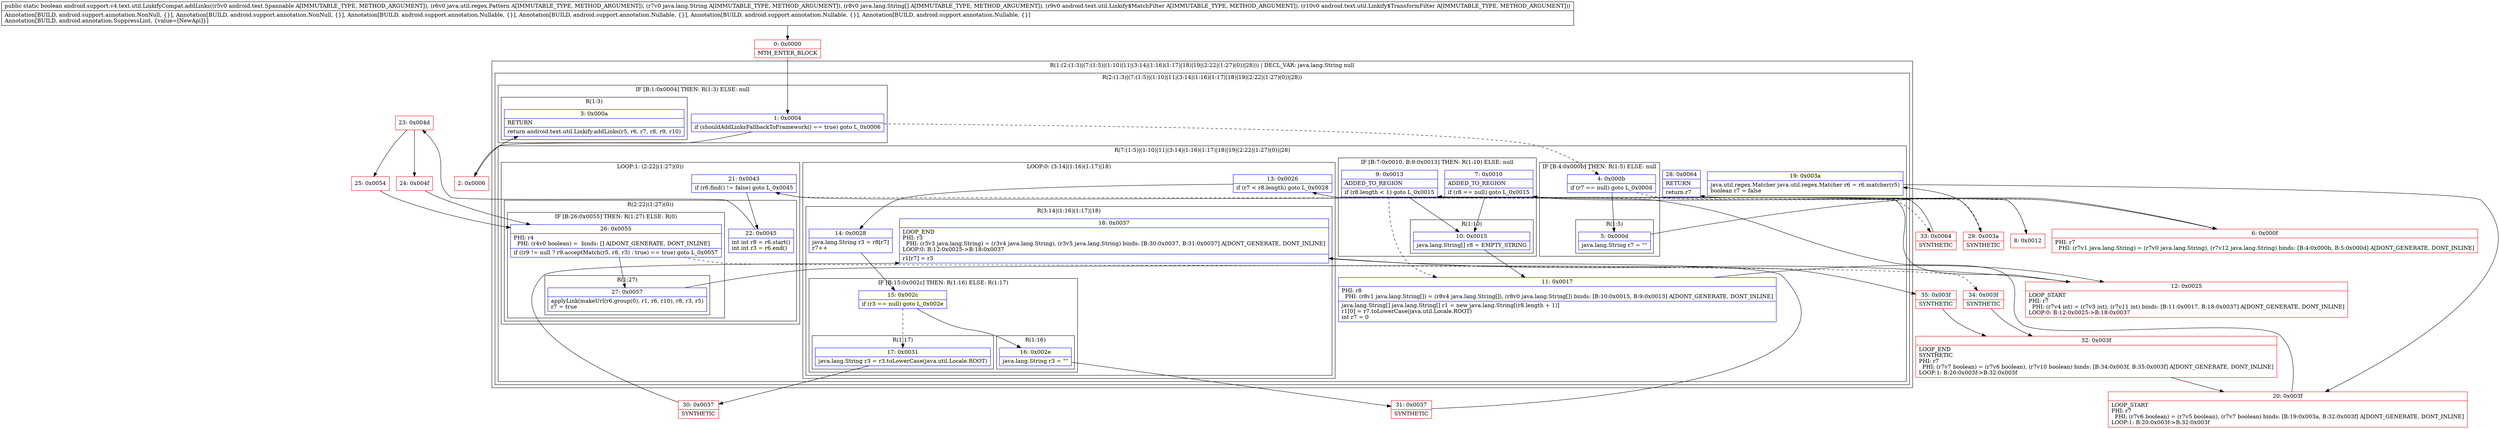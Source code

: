 digraph "CFG forandroid.support.v4.text.util.LinkifyCompat.addLinks(Landroid\/text\/Spannable;Ljava\/util\/regex\/Pattern;Ljava\/lang\/String;[Ljava\/lang\/String;Landroid\/text\/util\/Linkify$MatchFilter;Landroid\/text\/util\/Linkify$TransformFilter;)Z" {
subgraph cluster_Region_920214382 {
label = "R(1:(2:(1:3)|(7:(1:5)|(1:10)|11|(3:14|(1:16)(1:17)|18)|19|(2:22|(1:27)(0))|28))) | DECL_VAR: java.lang.String null\l";
node [shape=record,color=blue];
subgraph cluster_Region_755959332 {
label = "R(2:(1:3)|(7:(1:5)|(1:10)|11|(3:14|(1:16)(1:17)|18)|19|(2:22|(1:27)(0))|28))";
node [shape=record,color=blue];
subgraph cluster_IfRegion_2136408756 {
label = "IF [B:1:0x0004] THEN: R(1:3) ELSE: null";
node [shape=record,color=blue];
Node_1 [shape=record,label="{1\:\ 0x0004|if (shouldAddLinksFallbackToFramework() == true) goto L_0x0006\l}"];
subgraph cluster_Region_131282327 {
label = "R(1:3)";
node [shape=record,color=blue];
Node_3 [shape=record,label="{3\:\ 0x000a|RETURN\l|return android.text.util.Linkify.addLinks(r5, r6, r7, r8, r9, r10)\l}"];
}
}
subgraph cluster_Region_1494649022 {
label = "R(7:(1:5)|(1:10)|11|(3:14|(1:16)(1:17)|18)|19|(2:22|(1:27)(0))|28)";
node [shape=record,color=blue];
subgraph cluster_IfRegion_2066549800 {
label = "IF [B:4:0x000b] THEN: R(1:5) ELSE: null";
node [shape=record,color=blue];
Node_4 [shape=record,label="{4\:\ 0x000b|if (r7 == null) goto L_0x000d\l}"];
subgraph cluster_Region_776346447 {
label = "R(1:5)";
node [shape=record,color=blue];
Node_5 [shape=record,label="{5\:\ 0x000d|java.lang.String r7 = \"\"\l}"];
}
}
subgraph cluster_IfRegion_1766063761 {
label = "IF [B:7:0x0010, B:9:0x0013] THEN: R(1:10) ELSE: null";
node [shape=record,color=blue];
Node_7 [shape=record,label="{7\:\ 0x0010|ADDED_TO_REGION\l|if (r8 == null) goto L_0x0015\l}"];
Node_9 [shape=record,label="{9\:\ 0x0013|ADDED_TO_REGION\l|if (r8.length \< 1) goto L_0x0015\l}"];
subgraph cluster_Region_1998717347 {
label = "R(1:10)";
node [shape=record,color=blue];
Node_10 [shape=record,label="{10\:\ 0x0015|java.lang.String[] r8 = EMPTY_STRING\l}"];
}
}
Node_11 [shape=record,label="{11\:\ 0x0017|PHI: r8 \l  PHI: (r8v1 java.lang.String[]) = (r8v4 java.lang.String[]), (r8v0 java.lang.String[]) binds: [B:10:0x0015, B:9:0x0013] A[DONT_GENERATE, DONT_INLINE]\l|java.lang.String[] java.lang.String[] r1 = new java.lang.String[(r8.length + 1)]\lr1[0] = r7.toLowerCase(java.util.Locale.ROOT)\lint r7 = 0\l}"];
subgraph cluster_LoopRegion_488380628 {
label = "LOOP:0: (3:14|(1:16)(1:17)|18)";
node [shape=record,color=blue];
Node_13 [shape=record,label="{13\:\ 0x0026|if (r7 \< r8.length) goto L_0x0028\l}"];
subgraph cluster_Region_663080324 {
label = "R(3:14|(1:16)(1:17)|18)";
node [shape=record,color=blue];
Node_14 [shape=record,label="{14\:\ 0x0028|java.lang.String r3 = r8[r7]\lr7++\l}"];
subgraph cluster_IfRegion_2127016931 {
label = "IF [B:15:0x002c] THEN: R(1:16) ELSE: R(1:17)";
node [shape=record,color=blue];
Node_15 [shape=record,label="{15\:\ 0x002c|if (r3 == null) goto L_0x002e\l}"];
subgraph cluster_Region_2004709076 {
label = "R(1:16)";
node [shape=record,color=blue];
Node_16 [shape=record,label="{16\:\ 0x002e|java.lang.String r3 = \"\"\l}"];
}
subgraph cluster_Region_520205106 {
label = "R(1:17)";
node [shape=record,color=blue];
Node_17 [shape=record,label="{17\:\ 0x0031|java.lang.String r3 = r3.toLowerCase(java.util.Locale.ROOT)\l}"];
}
}
Node_18 [shape=record,label="{18\:\ 0x0037|LOOP_END\lPHI: r3 \l  PHI: (r3v3 java.lang.String) = (r3v4 java.lang.String), (r3v5 java.lang.String) binds: [B:30:0x0037, B:31:0x0037] A[DONT_GENERATE, DONT_INLINE]\lLOOP:0: B:12:0x0025\-\>B:18:0x0037\l|r1[r7] = r3\l}"];
}
}
Node_19 [shape=record,label="{19\:\ 0x003a|java.util.regex.Matcher java.util.regex.Matcher r6 = r6.matcher(r5)\lboolean r7 = false\l}"];
subgraph cluster_LoopRegion_1881288881 {
label = "LOOP:1: (2:22|(1:27)(0))";
node [shape=record,color=blue];
Node_21 [shape=record,label="{21\:\ 0x0043|if (r6.find() != false) goto L_0x0045\l}"];
subgraph cluster_Region_2042772188 {
label = "R(2:22|(1:27)(0))";
node [shape=record,color=blue];
Node_22 [shape=record,label="{22\:\ 0x0045|int int r8 = r6.start()\lint int r3 = r6.end()\l}"];
subgraph cluster_IfRegion_65065459 {
label = "IF [B:26:0x0055] THEN: R(1:27) ELSE: R(0)";
node [shape=record,color=blue];
Node_26 [shape=record,label="{26\:\ 0x0055|PHI: r4 \l  PHI: (r4v0 boolean) =  binds: [] A[DONT_GENERATE, DONT_INLINE]\l|if ((r9 != null ? r9.acceptMatch(r5, r8, r3) : true) == true) goto L_0x0057\l}"];
subgraph cluster_Region_360572075 {
label = "R(1:27)";
node [shape=record,color=blue];
Node_27 [shape=record,label="{27\:\ 0x0057|applyLink(makeUrl(r6.group(0), r1, r6, r10), r8, r3, r5)\lr7 = true\l}"];
}
subgraph cluster_Region_1685917475 {
label = "R(0)";
node [shape=record,color=blue];
}
}
}
}
Node_28 [shape=record,label="{28\:\ 0x0064|RETURN\l|return r7\l}"];
}
}
}
Node_0 [shape=record,color=red,label="{0\:\ 0x0000|MTH_ENTER_BLOCK\l}"];
Node_2 [shape=record,color=red,label="{2\:\ 0x0006}"];
Node_6 [shape=record,color=red,label="{6\:\ 0x000f|PHI: r7 \l  PHI: (r7v1 java.lang.String) = (r7v0 java.lang.String), (r7v12 java.lang.String) binds: [B:4:0x000b, B:5:0x000d] A[DONT_GENERATE, DONT_INLINE]\l}"];
Node_8 [shape=record,color=red,label="{8\:\ 0x0012}"];
Node_12 [shape=record,color=red,label="{12\:\ 0x0025|LOOP_START\lPHI: r7 \l  PHI: (r7v4 int) = (r7v3 int), (r7v11 int) binds: [B:11:0x0017, B:18:0x0037] A[DONT_GENERATE, DONT_INLINE]\lLOOP:0: B:12:0x0025\-\>B:18:0x0037\l}"];
Node_20 [shape=record,color=red,label="{20\:\ 0x003f|LOOP_START\lPHI: r7 \l  PHI: (r7v6 boolean) = (r7v5 boolean), (r7v7 boolean) binds: [B:19:0x003a, B:32:0x003f] A[DONT_GENERATE, DONT_INLINE]\lLOOP:1: B:20:0x003f\-\>B:32:0x003f\l}"];
Node_23 [shape=record,color=red,label="{23\:\ 0x004d}"];
Node_24 [shape=record,color=red,label="{24\:\ 0x004f}"];
Node_25 [shape=record,color=red,label="{25\:\ 0x0054}"];
Node_29 [shape=record,color=red,label="{29\:\ 0x003a|SYNTHETIC\l}"];
Node_30 [shape=record,color=red,label="{30\:\ 0x0037|SYNTHETIC\l}"];
Node_31 [shape=record,color=red,label="{31\:\ 0x0037|SYNTHETIC\l}"];
Node_32 [shape=record,color=red,label="{32\:\ 0x003f|LOOP_END\lSYNTHETIC\lPHI: r7 \l  PHI: (r7v7 boolean) = (r7v6 boolean), (r7v10 boolean) binds: [B:34:0x003f, B:35:0x003f] A[DONT_GENERATE, DONT_INLINE]\lLOOP:1: B:20:0x003f\-\>B:32:0x003f\l}"];
Node_33 [shape=record,color=red,label="{33\:\ 0x0064|SYNTHETIC\l}"];
Node_34 [shape=record,color=red,label="{34\:\ 0x003f|SYNTHETIC\l}"];
Node_35 [shape=record,color=red,label="{35\:\ 0x003f|SYNTHETIC\l}"];
MethodNode[shape=record,label="{public static boolean android.support.v4.text.util.LinkifyCompat.addLinks((r5v0 android.text.Spannable A[IMMUTABLE_TYPE, METHOD_ARGUMENT]), (r6v0 java.util.regex.Pattern A[IMMUTABLE_TYPE, METHOD_ARGUMENT]), (r7v0 java.lang.String A[IMMUTABLE_TYPE, METHOD_ARGUMENT]), (r8v0 java.lang.String[] A[IMMUTABLE_TYPE, METHOD_ARGUMENT]), (r9v0 android.text.util.Linkify$MatchFilter A[IMMUTABLE_TYPE, METHOD_ARGUMENT]), (r10v0 android.text.util.Linkify$TransformFilter A[IMMUTABLE_TYPE, METHOD_ARGUMENT]))  | Annotation[BUILD, android.support.annotation.NonNull, \{\}], Annotation[BUILD, android.support.annotation.NonNull, \{\}], Annotation[BUILD, android.support.annotation.Nullable, \{\}], Annotation[BUILD, android.support.annotation.Nullable, \{\}], Annotation[BUILD, android.support.annotation.Nullable, \{\}], Annotation[BUILD, android.support.annotation.Nullable, \{\}]\lAnnotation[BUILD, android.annotation.SuppressLint, \{value=[NewApi]\}]\l}"];
MethodNode -> Node_0;
Node_1 -> Node_2;
Node_1 -> Node_4[style=dashed];
Node_4 -> Node_5;
Node_4 -> Node_6[style=dashed];
Node_5 -> Node_6;
Node_7 -> Node_8[style=dashed];
Node_7 -> Node_10;
Node_9 -> Node_10;
Node_9 -> Node_11[style=dashed];
Node_10 -> Node_11;
Node_11 -> Node_12;
Node_13 -> Node_14;
Node_13 -> Node_29[style=dashed];
Node_14 -> Node_15;
Node_15 -> Node_16;
Node_15 -> Node_17[style=dashed];
Node_16 -> Node_31;
Node_17 -> Node_30;
Node_18 -> Node_12;
Node_19 -> Node_20;
Node_21 -> Node_22;
Node_21 -> Node_33[style=dashed];
Node_22 -> Node_23;
Node_26 -> Node_27;
Node_26 -> Node_34[style=dashed];
Node_27 -> Node_35;
Node_0 -> Node_1;
Node_2 -> Node_3;
Node_6 -> Node_7;
Node_8 -> Node_9;
Node_12 -> Node_13;
Node_20 -> Node_21;
Node_23 -> Node_24;
Node_23 -> Node_25;
Node_24 -> Node_26;
Node_25 -> Node_26;
Node_29 -> Node_19;
Node_30 -> Node_18;
Node_31 -> Node_18;
Node_32 -> Node_20;
Node_33 -> Node_28;
Node_34 -> Node_32;
Node_35 -> Node_32;
}


